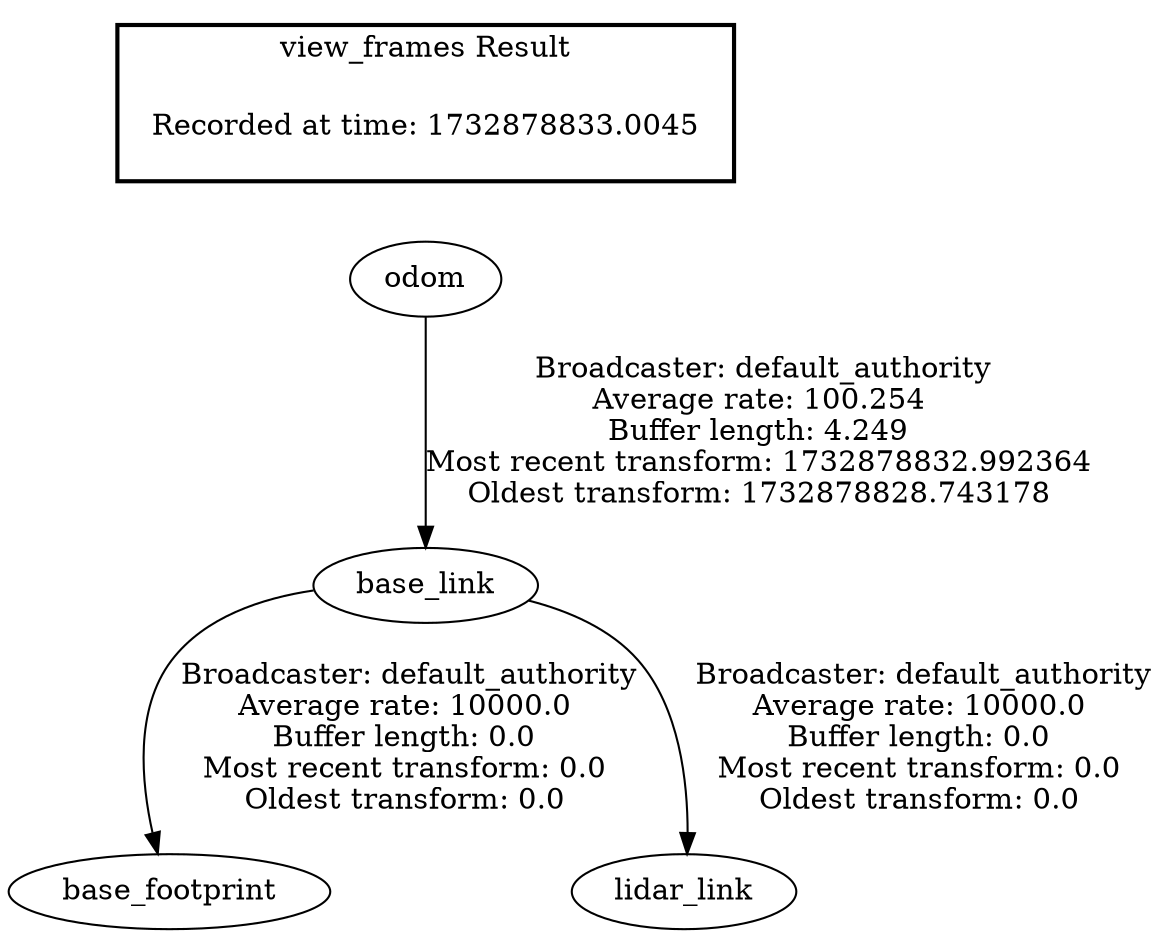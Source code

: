 digraph G {
"odom" -> "base_link"[label=" Broadcaster: default_authority\nAverage rate: 100.254\nBuffer length: 4.249\nMost recent transform: 1732878832.992364\nOldest transform: 1732878828.743178\n"];
"base_link" -> "base_footprint"[label=" Broadcaster: default_authority\nAverage rate: 10000.0\nBuffer length: 0.0\nMost recent transform: 0.0\nOldest transform: 0.0\n"];
"base_link" -> "lidar_link"[label=" Broadcaster: default_authority\nAverage rate: 10000.0\nBuffer length: 0.0\nMost recent transform: 0.0\nOldest transform: 0.0\n"];
edge [style=invis];
 subgraph cluster_legend { style=bold; color=black; label ="view_frames Result";
"Recorded at time: 1732878833.0045"[ shape=plaintext ] ;
}->"odom";
}